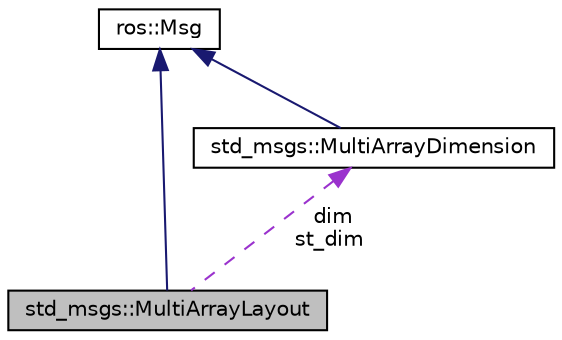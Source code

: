 digraph "std_msgs::MultiArrayLayout"
{
  edge [fontname="Helvetica",fontsize="10",labelfontname="Helvetica",labelfontsize="10"];
  node [fontname="Helvetica",fontsize="10",shape=record];
  Node1 [label="std_msgs::MultiArrayLayout",height=0.2,width=0.4,color="black", fillcolor="grey75", style="filled" fontcolor="black"];
  Node2 -> Node1 [dir="back",color="midnightblue",fontsize="10",style="solid",fontname="Helvetica"];
  Node2 [label="ros::Msg",height=0.2,width=0.4,color="black", fillcolor="white", style="filled",URL="$classros_1_1_msg.html"];
  Node3 -> Node1 [dir="back",color="darkorchid3",fontsize="10",style="dashed",label=" dim\nst_dim" ,fontname="Helvetica"];
  Node3 [label="std_msgs::MultiArrayDimension",height=0.2,width=0.4,color="black", fillcolor="white", style="filled",URL="$classstd__msgs_1_1_multi_array_dimension.html"];
  Node2 -> Node3 [dir="back",color="midnightblue",fontsize="10",style="solid",fontname="Helvetica"];
}
